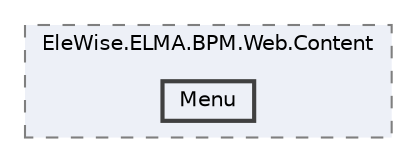 digraph "Web/Modules/EleWise.ELMA.BPM.Web.Content/Menu"
{
 // LATEX_PDF_SIZE
  bgcolor="transparent";
  edge [fontname=Helvetica,fontsize=10,labelfontname=Helvetica,labelfontsize=10];
  node [fontname=Helvetica,fontsize=10,shape=box,height=0.2,width=0.4];
  compound=true
  subgraph clusterdir_fdf001463744d38516fc527aa2ea06db {
    graph [ bgcolor="#edf0f7", pencolor="grey50", label="EleWise.ELMA.BPM.Web.Content", fontname=Helvetica,fontsize=10 style="filled,dashed", URL="dir_fdf001463744d38516fc527aa2ea06db.html",tooltip=""]
  dir_8724c3f3a92fe555f570143ef30a5a26 [label="Menu", fillcolor="#edf0f7", color="grey25", style="filled,bold", URL="dir_8724c3f3a92fe555f570143ef30a5a26.html",tooltip=""];
  }
}
